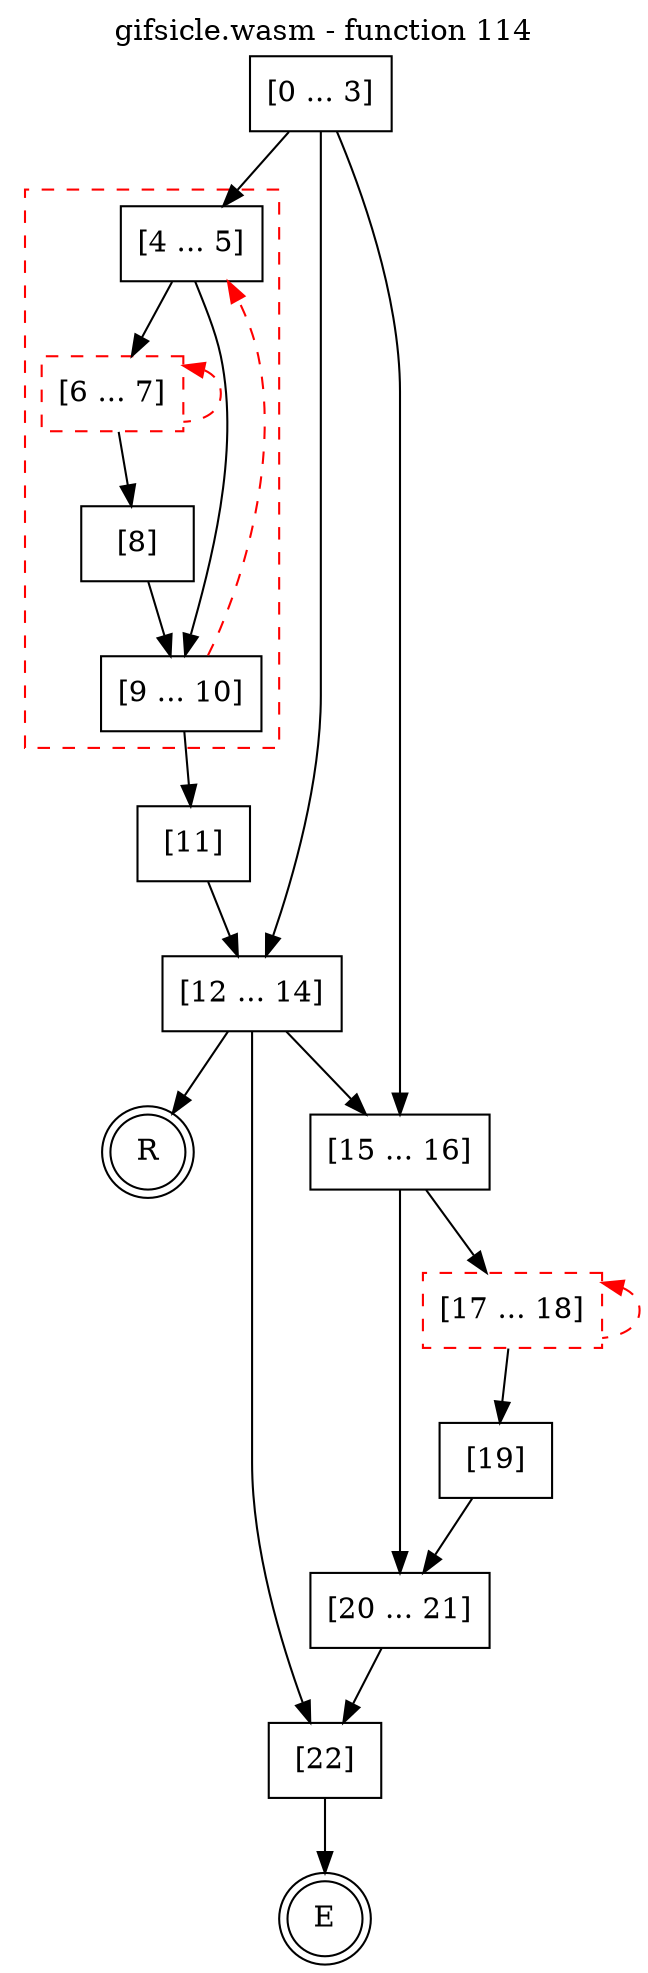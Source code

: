 digraph finite_state_machine {
    label = "gifsicle.wasm - function 114"
    labelloc =  t
    labelfontsize = 16
    labelfontcolor = black
    labelfontname = "Helvetica"
    node [shape = doublecircle]; E R ;
    node [shape = box];
    node [shape=box, color=black, style=solid] 0[label="[0 ... 3]"]
    subgraph cluster_4{
    label = "";
    style = dashed color = red;
    node [shape=box, color=black, style=solid] 4[label="[4 ... 5]"]
    node [shape=box, color=red, style=dashed] 6[label="[6 ... 7]"]
    node [shape=box, color=black, style=solid] 8[label="[8]"]
    node [shape=box, color=black, style=solid] 9[label="[9 ... 10]"]
    }
    node [shape=box, color=black, style=solid] 11[label="[11]"]
    node [shape=box, color=black, style=solid] 12[label="[12 ... 14]"]
    node [shape=box, color=black, style=solid] 15[label="[15 ... 16]"]
    node [shape=box, color=red, style=dashed] 17[label="[17 ... 18]"]
    node [shape=box, color=black, style=solid] 19[label="[19]"]
    node [shape=box, color=black, style=solid] 20[label="[20 ... 21]"]
    node [shape=box, color=black, style=solid] 22[label="[22]"]
    node [shape=box, color=black, style=solid] R[label="R"]
    0 -> 4;
    0 -> 12;
    0 -> 15;
    4 -> 6;
    4 -> 9;
    6 -> 8;
    6 -> 6[style="dashed" color="red" dir=back];
    8 -> 9;
    9 -> 4[style="dashed" color="red"];
    9 -> 11;
    11 -> 12;
    12 -> 15;
    12 -> 22;
    12 -> R;
    15 -> 17;
    15 -> 20;
    17 -> 19;
    17 -> 17[style="dashed" color="red" dir=back];
    19 -> 20;
    20 -> 22;
    22 -> E;
}
